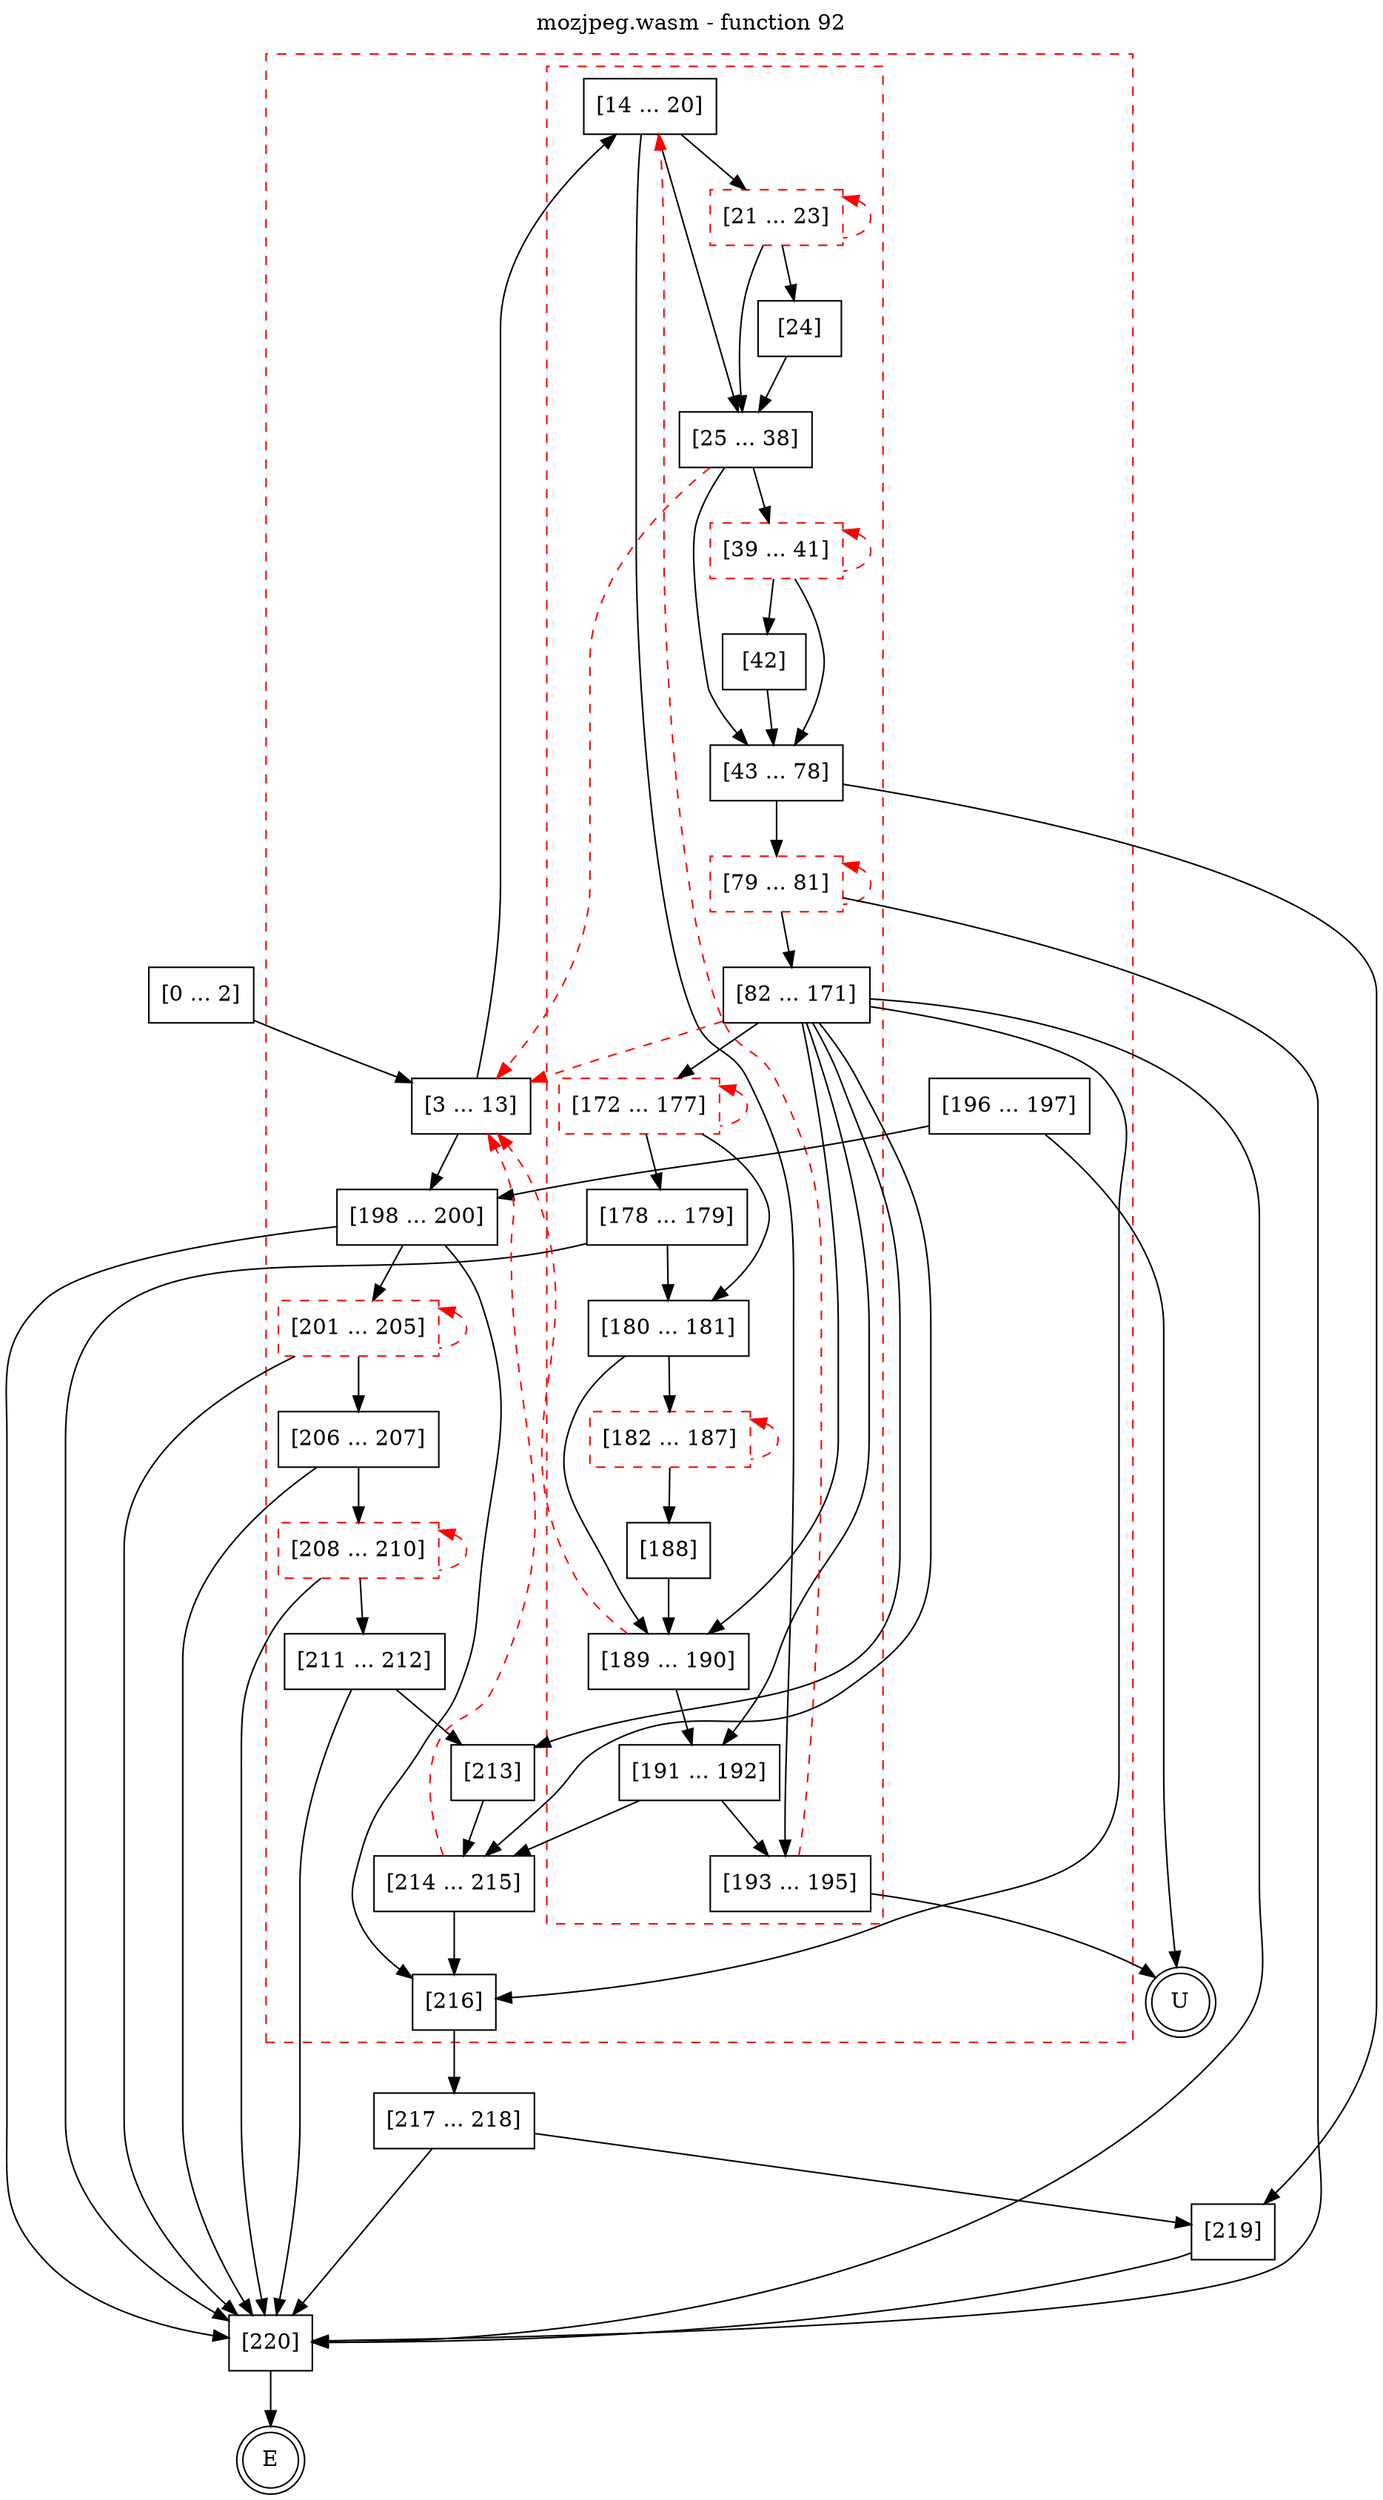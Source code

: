 digraph finite_state_machine {
    label = "mozjpeg.wasm - function 92"
    labelloc =  t
    labelfontsize = 16
    labelfontcolor = black
    labelfontname = "Helvetica"
    node [shape = doublecircle]; E U ;
    node [shape = box];
    node [shape=box, color=black, style=solid] 0[label="[0 ... 2]"]
    subgraph cluster_3{
    label = "";
    style = dashed color = red;
    node [shape=box, color=black, style=solid] 3[label="[3 ... 13]"]
    subgraph cluster_14{
    label = "";
    style = dashed color = red;
    node [shape=box, color=black, style=solid] 14[label="[14 ... 20]"]
    node [shape=box, color=red, style=dashed] 21[label="[21 ... 23]"]
    node [shape=box, color=black, style=solid] 24[label="[24]"]
    node [shape=box, color=black, style=solid] 25[label="[25 ... 38]"]
    node [shape=box, color=red, style=dashed] 39[label="[39 ... 41]"]
    node [shape=box, color=black, style=solid] 42[label="[42]"]
    node [shape=box, color=black, style=solid] 43[label="[43 ... 78]"]
    node [shape=box, color=red, style=dashed] 79[label="[79 ... 81]"]
    node [shape=box, color=black, style=solid] 82[label="[82 ... 171]"]
    node [shape=box, color=red, style=dashed] 172[label="[172 ... 177]"]
    node [shape=box, color=black, style=solid] 178[label="[178 ... 179]"]
    node [shape=box, color=black, style=solid] 180[label="[180 ... 181]"]
    node [shape=box, color=red, style=dashed] 182[label="[182 ... 187]"]
    node [shape=box, color=black, style=solid] 188[label="[188]"]
    node [shape=box, color=black, style=solid] 189[label="[189 ... 190]"]
    node [shape=box, color=black, style=solid] 191[label="[191 ... 192]"]
    node [shape=box, color=black, style=solid] 193[label="[193 ... 195]"]
    }
    node [shape=box, color=black, style=solid] 196[label="[196 ... 197]"]
    node [shape=box, color=black, style=solid] 198[label="[198 ... 200]"]
    node [shape=box, color=red, style=dashed] 201[label="[201 ... 205]"]
    node [shape=box, color=black, style=solid] 206[label="[206 ... 207]"]
    node [shape=box, color=red, style=dashed] 208[label="[208 ... 210]"]
    node [shape=box, color=black, style=solid] 211[label="[211 ... 212]"]
    node [shape=box, color=black, style=solid] 213[label="[213]"]
    node [shape=box, color=black, style=solid] 214[label="[214 ... 215]"]
    node [shape=box, color=black, style=solid] 216[label="[216]"]
    }
    node [shape=box, color=black, style=solid] 217[label="[217 ... 218]"]
    node [shape=box, color=black, style=solid] 219[label="[219]"]
    node [shape=box, color=black, style=solid] 220[label="[220]"]
    node [shape=box, color=black, style=solid] U[label="U"]
    0 -> 3;
    3 -> 14;
    3 -> 198;
    14 -> 21;
    14 -> 25;
    14 -> 193;
    21 -> 24;
    21 -> 25;
    21 -> 21[style="dashed" color="red" dir=back];
    24 -> 25;
    25 -> 3[style="dashed" color="red"];
    25 -> 39;
    25 -> 43;
    39 -> 42;
    39 -> 43;
    39 -> 39[style="dashed" color="red" dir=back];
    42 -> 43;
    43 -> 79;
    43 -> 219;
    79 -> 82;
    79 -> 220;
    79 -> 79[style="dashed" color="red" dir=back];
    82 -> 3[style="dashed" color="red"];
    82 -> 172;
    82 -> 189;
    82 -> 191;
    82 -> 213;
    82 -> 214;
    82 -> 216;
    82 -> 220;
    172 -> 178;
    172 -> 180;
    172 -> 172[style="dashed" color="red" dir=back];
    178 -> 180;
    178 -> 220;
    180 -> 182;
    180 -> 189;
    182 -> 188;
    182 -> 182[style="dashed" color="red" dir=back];
    188 -> 189;
    189 -> 3[style="dashed" color="red"];
    189 -> 191;
    191 -> 193;
    191 -> 214;
    193 -> 14[style="dashed" color="red"];
    193 -> U;
    196 -> 198;
    196 -> U;
    198 -> 201;
    198 -> 216;
    198 -> 220;
    201 -> 206;
    201 -> 220;
    201 -> 201[style="dashed" color="red" dir=back];
    206 -> 208;
    206 -> 220;
    208 -> 211;
    208 -> 220;
    208 -> 208[style="dashed" color="red" dir=back];
    211 -> 213;
    211 -> 220;
    213 -> 214;
    214 -> 3[style="dashed" color="red"];
    214 -> 216;
    216 -> 217;
    217 -> 219;
    217 -> 220;
    219 -> 220;
    220 -> E;
}
